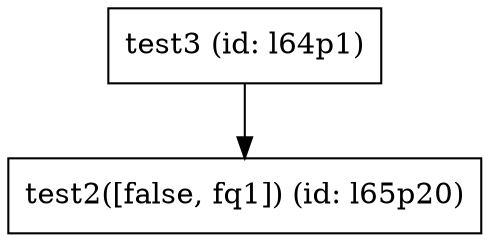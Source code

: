 digraph graphname {
"test3 (id: l64p1)"[shape=box]
"test2([false, fq1]) (id: l65p20)"[shape=box]
"test3 (id: l64p1)" -> "test2([false, fq1]) (id: l65p20)"[shape=box];
}